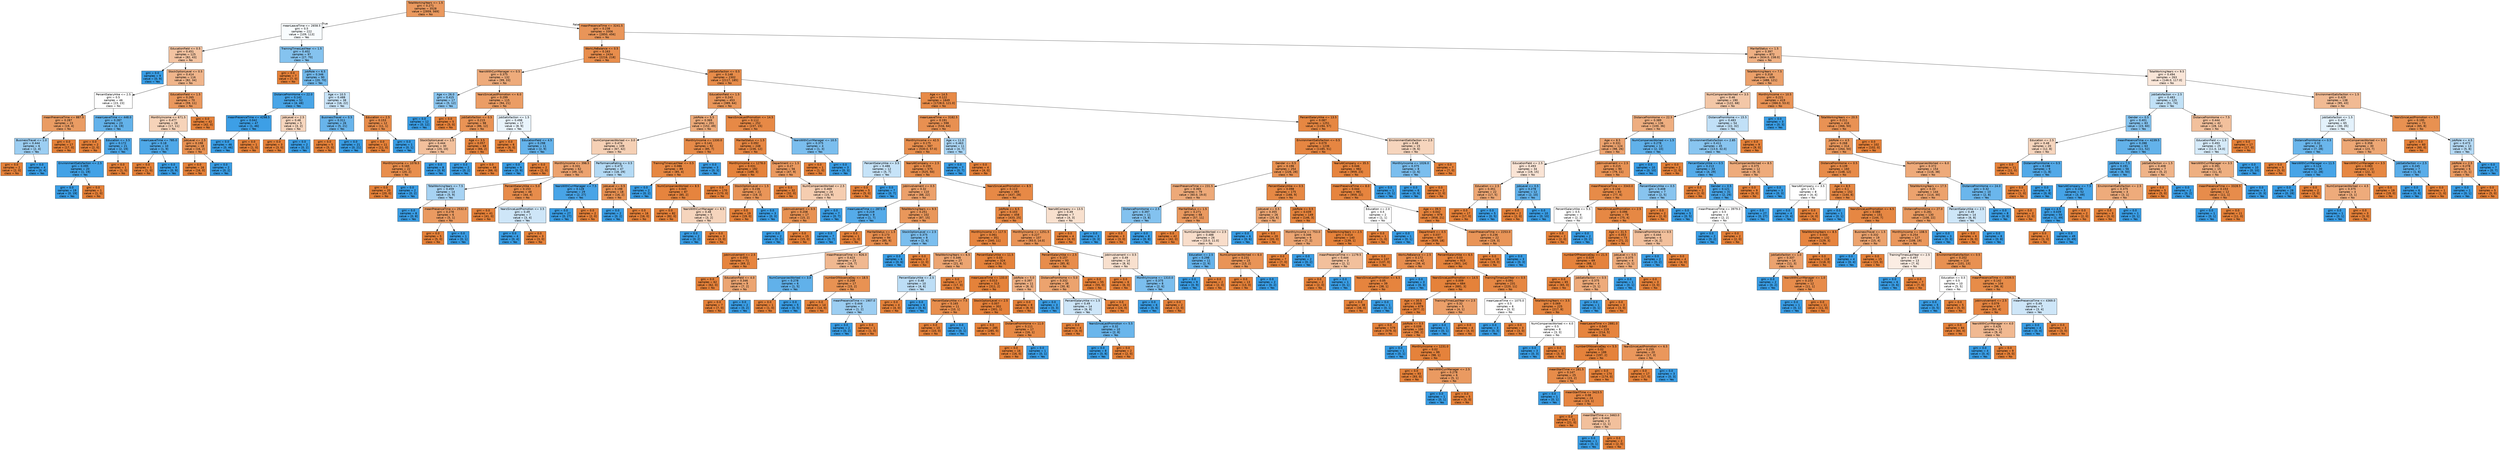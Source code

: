 digraph Tree {
node [shape=box, style="filled", color="black", fontname="helvetica"] ;
edge [fontname="helvetica"] ;
0 [label="TotalWorkingYears <= 1.5\ngini = 0.271\nsamples = 3528\nvalue = [2959, 569]\nclass = No", fillcolor="#ea995f"] ;
1 [label="meanLeaveTime <= 2658.5\ngini = 0.5\nsamples = 222\nvalue = [109, 113]\nclass = Yes", fillcolor="#f8fcfe"] ;
0 -> 1 [labeldistance=2.5, labelangle=45, headlabel="True"] ;
2 [label="EducationField <= 0.5\ngini = 0.451\nsamples = 125\nvalue = [82, 43]\nclass = No", fillcolor="#f3c3a1"] ;
1 -> 2 ;
3 [label="gini = 0.0\nsamples = 9\nvalue = [0, 9]\nclass = Yes", fillcolor="#399de5"] ;
2 -> 3 ;
4 [label="StockOptionLevel <= 0.5\ngini = 0.414\nsamples = 116\nvalue = [82, 34]\nclass = No", fillcolor="#f0b58b"] ;
2 -> 4 ;
5 [label="PercentSalaryHike <= 2.5\ngini = 0.5\nsamples = 46\nvalue = [23, 23]\nclass = No", fillcolor="#ffffff"] ;
4 -> 5 ;
6 [label="meanPresenceTime <= 887.5\ngini = 0.287\nsamples = 23\nvalue = [19, 4]\nclass = No", fillcolor="#ea9c63"] ;
5 -> 6 ;
7 [label="BusinessTravel <= 1.0\ngini = 0.444\nsamples = 6\nvalue = [2, 4]\nclass = Yes", fillcolor="#9ccef2"] ;
6 -> 7 ;
8 [label="gini = 0.0\nsamples = 2\nvalue = [2, 0]\nclass = No", fillcolor="#e58139"] ;
7 -> 8 ;
9 [label="gini = 0.0\nsamples = 4\nvalue = [0, 4]\nclass = Yes", fillcolor="#399de5"] ;
7 -> 9 ;
10 [label="gini = 0.0\nsamples = 17\nvalue = [17, 0]\nclass = No", fillcolor="#e58139"] ;
6 -> 10 ;
11 [label="meanLeaveTime <= 448.0\ngini = 0.287\nsamples = 23\nvalue = [4, 19]\nclass = Yes", fillcolor="#63b2ea"] ;
5 -> 11 ;
12 [label="gini = 0.0\nsamples = 2\nvalue = [2, 0]\nclass = No", fillcolor="#e58139"] ;
11 -> 12 ;
13 [label="Education <= 3.5\ngini = 0.172\nsamples = 21\nvalue = [2, 19]\nclass = Yes", fillcolor="#4ea7e8"] ;
11 -> 13 ;
14 [label="EnvironmentSatisfaction <= 2.5\ngini = 0.095\nsamples = 20\nvalue = [1, 19]\nclass = Yes", fillcolor="#43a2e6"] ;
13 -> 14 ;
15 [label="gini = 0.0\nsamples = 19\nvalue = [0, 19]\nclass = Yes", fillcolor="#399de5"] ;
14 -> 15 ;
16 [label="gini = 0.0\nsamples = 1\nvalue = [1, 0]\nclass = No", fillcolor="#e58139"] ;
14 -> 16 ;
17 [label="gini = 0.0\nsamples = 1\nvalue = [1, 0]\nclass = No", fillcolor="#e58139"] ;
13 -> 17 ;
18 [label="EducationField <= 1.5\ngini = 0.265\nsamples = 70\nvalue = [59, 11]\nclass = No", fillcolor="#ea985e"] ;
4 -> 18 ;
19 [label="MonthlyIncome <= 671.5\ngini = 0.477\nsamples = 28\nvalue = [17, 11]\nclass = No", fillcolor="#f6d3b9"] ;
18 -> 19 ;
20 [label="meanLeaveTime <= 785.0\ngini = 0.18\nsamples = 10\nvalue = [1, 9]\nclass = Yes", fillcolor="#4fa8e8"] ;
19 -> 20 ;
21 [label="gini = 0.0\nsamples = 1\nvalue = [1, 0]\nclass = No", fillcolor="#e58139"] ;
20 -> 21 ;
22 [label="gini = 0.0\nsamples = 9\nvalue = [0, 9]\nclass = Yes", fillcolor="#399de5"] ;
20 -> 22 ;
23 [label="JobLevel <= 2.5\ngini = 0.198\nsamples = 18\nvalue = [16, 2]\nclass = No", fillcolor="#e89152"] ;
19 -> 23 ;
24 [label="gini = 0.0\nsamples = 16\nvalue = [16, 0]\nclass = No", fillcolor="#e58139"] ;
23 -> 24 ;
25 [label="gini = 0.0\nsamples = 2\nvalue = [0, 2]\nclass = Yes", fillcolor="#399de5"] ;
23 -> 25 ;
26 [label="gini = 0.0\nsamples = 42\nvalue = [42, 0]\nclass = No", fillcolor="#e58139"] ;
18 -> 26 ;
27 [label="TrainingTimesLastYear <= 1.5\ngini = 0.402\nsamples = 97\nvalue = [27, 70]\nclass = Yes", fillcolor="#85c3ef"] ;
1 -> 27 ;
28 [label="gini = 0.0\nsamples = 7\nvalue = [7, 0]\nclass = No", fillcolor="#e58139"] ;
27 -> 28 ;
29 [label="JobRole <= 6.5\ngini = 0.346\nsamples = 90\nvalue = [20, 70]\nclass = Yes", fillcolor="#72b9ec"] ;
27 -> 29 ;
30 [label="DistanceFromHome <= 22.0\ngini = 0.142\nsamples = 52\nvalue = [4, 48]\nclass = Yes", fillcolor="#49a5e7"] ;
29 -> 30 ;
31 [label="meanPresenceTime <= 4298.5\ngini = 0.042\nsamples = 47\nvalue = [1, 46]\nclass = Yes", fillcolor="#3d9fe6"] ;
30 -> 31 ;
32 [label="gini = 0.0\nsamples = 46\nvalue = [0, 46]\nclass = Yes", fillcolor="#399de5"] ;
31 -> 32 ;
33 [label="gini = 0.0\nsamples = 1\nvalue = [1, 0]\nclass = No", fillcolor="#e58139"] ;
31 -> 33 ;
34 [label="JobLevel <= 2.5\ngini = 0.48\nsamples = 5\nvalue = [3, 2]\nclass = No", fillcolor="#f6d5bd"] ;
30 -> 34 ;
35 [label="gini = 0.0\nsamples = 3\nvalue = [3, 0]\nclass = No", fillcolor="#e58139"] ;
34 -> 35 ;
36 [label="gini = 0.0\nsamples = 2\nvalue = [0, 2]\nclass = Yes", fillcolor="#399de5"] ;
34 -> 36 ;
37 [label="Age <= 10.5\ngini = 0.488\nsamples = 38\nvalue = [16, 22]\nclass = Yes", fillcolor="#c9e4f8"] ;
29 -> 37 ;
38 [label="BusinessTravel <= 0.5\ngini = 0.311\nsamples = 26\nvalue = [5, 21]\nclass = Yes", fillcolor="#68b4eb"] ;
37 -> 38 ;
39 [label="gini = 0.0\nsamples = 5\nvalue = [5, 0]\nclass = No", fillcolor="#e58139"] ;
38 -> 39 ;
40 [label="gini = 0.0\nsamples = 21\nvalue = [0, 21]\nclass = Yes", fillcolor="#399de5"] ;
38 -> 40 ;
41 [label="Education <= 2.5\ngini = 0.153\nsamples = 12\nvalue = [11, 1]\nclass = No", fillcolor="#e78c4b"] ;
37 -> 41 ;
42 [label="gini = 0.0\nsamples = 11\nvalue = [11, 0]\nclass = No", fillcolor="#e58139"] ;
41 -> 42 ;
43 [label="gini = 0.0\nsamples = 1\nvalue = [0, 1]\nclass = Yes", fillcolor="#399de5"] ;
41 -> 43 ;
44 [label="meanPresenceTime <= 3241.5\ngini = 0.238\nsamples = 3306\nvalue = [2850, 456]\nclass = No", fillcolor="#e99559"] ;
0 -> 44 [labeldistance=2.5, labelangle=-45, headlabel="False"] ;
45 [label="WorkLifeBalance <= 0.5\ngini = 0.163\nsamples = 2434\nvalue = [2216, 218]\nclass = No", fillcolor="#e88d4c"] ;
44 -> 45 ;
46 [label="YearsWithCurrManager <= 0.5\ngini = 0.375\nsamples = 132\nvalue = [99, 33]\nclass = No", fillcolor="#eeab7b"] ;
45 -> 46 ;
47 [label="Age <= 26.0\ngini = 0.415\nsamples = 17\nvalue = [5, 12]\nclass = Yes", fillcolor="#8bc6f0"] ;
46 -> 47 ;
48 [label="gini = 0.0\nsamples = 12\nvalue = [0, 12]\nclass = Yes", fillcolor="#399de5"] ;
47 -> 48 ;
49 [label="gini = 0.0\nsamples = 5\nvalue = [5, 0]\nclass = No", fillcolor="#e58139"] ;
47 -> 49 ;
50 [label="YearsSinceLastPromotion <= 6.0\ngini = 0.299\nsamples = 115\nvalue = [94, 21]\nclass = No", fillcolor="#eb9d65"] ;
46 -> 50 ;
51 [label="JobSatisfaction <= 0.5\ngini = 0.215\nsamples = 98\nvalue = [86, 12]\nclass = No", fillcolor="#e99355"] ;
50 -> 51 ;
52 [label="StockOptionLevel <= 1.5\ngini = 0.444\nsamples = 30\nvalue = [20, 10]\nclass = No", fillcolor="#f2c09c"] ;
51 -> 52 ;
53 [label="MonthlyIncome <= 1078.5\ngini = 0.165\nsamples = 22\nvalue = [20, 2]\nclass = No", fillcolor="#e88e4d"] ;
52 -> 53 ;
54 [label="gini = 0.0\nsamples = 20\nvalue = [20, 0]\nclass = No", fillcolor="#e58139"] ;
53 -> 54 ;
55 [label="gini = 0.0\nsamples = 2\nvalue = [0, 2]\nclass = Yes", fillcolor="#399de5"] ;
53 -> 55 ;
56 [label="gini = 0.0\nsamples = 8\nvalue = [0, 8]\nclass = Yes", fillcolor="#399de5"] ;
52 -> 56 ;
57 [label="Age <= 3.5\ngini = 0.057\nsamples = 68\nvalue = [66, 2]\nclass = No", fillcolor="#e6853f"] ;
51 -> 57 ;
58 [label="gini = 0.0\nsamples = 2\nvalue = [0, 2]\nclass = Yes", fillcolor="#399de5"] ;
57 -> 58 ;
59 [label="gini = 0.0\nsamples = 66\nvalue = [66, 0]\nclass = No", fillcolor="#e58139"] ;
57 -> 59 ;
60 [label="JobSatisfaction <= 1.5\ngini = 0.498\nsamples = 17\nvalue = [8, 9]\nclass = Yes", fillcolor="#e9f4fc"] ;
50 -> 60 ;
61 [label="gini = 0.0\nsamples = 6\nvalue = [6, 0]\nclass = No", fillcolor="#e58139"] ;
60 -> 61 ;
62 [label="EducationField <= 4.5\ngini = 0.298\nsamples = 11\nvalue = [2, 9]\nclass = Yes", fillcolor="#65b3eb"] ;
60 -> 62 ;
63 [label="gini = 0.0\nsamples = 9\nvalue = [0, 9]\nclass = Yes", fillcolor="#399de5"] ;
62 -> 63 ;
64 [label="gini = 0.0\nsamples = 2\nvalue = [2, 0]\nclass = No", fillcolor="#e58139"] ;
62 -> 64 ;
65 [label="JobSatisfaction <= 0.5\ngini = 0.148\nsamples = 2302\nvalue = [2117, 185]\nclass = No", fillcolor="#e78c4a"] ;
45 -> 65 ;
66 [label="EducationField <= 1.5\ngini = 0.243\nsamples = 453\nvalue = [389, 64]\nclass = No", fillcolor="#e9965a"] ;
65 -> 66 ;
67 [label="JobRole <= 5.5\ngini = 0.369\nsamples = 201\nvalue = [152, 49]\nclass = No", fillcolor="#edaa79"] ;
66 -> 67 ;
68 [label="NumCompaniesWorked <= 3.0\ngini = 0.474\nsamples = 109\nvalue = [67, 42]\nclass = No", fillcolor="#f5d0b5"] ;
67 -> 68 ;
69 [label="MonthlyIncome <= 398.5\ngini = 0.331\nsamples = 62\nvalue = [49, 13]\nclass = No", fillcolor="#eca26e"] ;
68 -> 69 ;
70 [label="TotalWorkingYears <= 7.5\ngini = 0.459\nsamples = 14\nvalue = [5, 9]\nclass = Yes", fillcolor="#a7d3f3"] ;
69 -> 70 ;
71 [label="gini = 0.0\nsamples = 8\nvalue = [0, 8]\nclass = Yes", fillcolor="#399de5"] ;
70 -> 71 ;
72 [label="meanPresenceTime <= 2532.0\ngini = 0.278\nsamples = 6\nvalue = [5, 1]\nclass = No", fillcolor="#ea9a61"] ;
70 -> 72 ;
73 [label="gini = 0.0\nsamples = 5\nvalue = [5, 0]\nclass = No", fillcolor="#e58139"] ;
72 -> 73 ;
74 [label="gini = 0.0\nsamples = 1\nvalue = [0, 1]\nclass = Yes", fillcolor="#399de5"] ;
72 -> 74 ;
75 [label="PercentSalaryHike <= 5.0\ngini = 0.153\nsamples = 48\nvalue = [44, 4]\nclass = No", fillcolor="#e78c4b"] ;
69 -> 75 ;
76 [label="gini = 0.0\nsamples = 41\nvalue = [41, 0]\nclass = No", fillcolor="#e58139"] ;
75 -> 76 ;
77 [label="YearsSinceLastPromotion <= 3.5\ngini = 0.49\nsamples = 7\nvalue = [3, 4]\nclass = Yes", fillcolor="#cee6f8"] ;
75 -> 77 ;
78 [label="gini = 0.0\nsamples = 4\nvalue = [0, 4]\nclass = Yes", fillcolor="#399de5"] ;
77 -> 78 ;
79 [label="gini = 0.0\nsamples = 3\nvalue = [3, 0]\nclass = No", fillcolor="#e58139"] ;
77 -> 79 ;
80 [label="PerformanceRating <= 0.5\ngini = 0.473\nsamples = 47\nvalue = [18, 29]\nclass = Yes", fillcolor="#b4daf5"] ;
68 -> 80 ;
81 [label="YearsWithCurrManager <= 7.5\ngini = 0.128\nsamples = 29\nvalue = [2, 27]\nclass = Yes", fillcolor="#48a4e7"] ;
80 -> 81 ;
82 [label="gini = 0.0\nsamples = 27\nvalue = [0, 27]\nclass = Yes", fillcolor="#399de5"] ;
81 -> 82 ;
83 [label="gini = 0.0\nsamples = 2\nvalue = [2, 0]\nclass = No", fillcolor="#e58139"] ;
81 -> 83 ;
84 [label="JobLevel <= 0.5\ngini = 0.198\nsamples = 18\nvalue = [16, 2]\nclass = No", fillcolor="#e89152"] ;
80 -> 84 ;
85 [label="gini = 0.0\nsamples = 2\nvalue = [0, 2]\nclass = Yes", fillcolor="#399de5"] ;
84 -> 85 ;
86 [label="gini = 0.0\nsamples = 16\nvalue = [16, 0]\nclass = No", fillcolor="#e58139"] ;
84 -> 86 ;
87 [label="MonthlyIncome <= 1330.0\ngini = 0.141\nsamples = 92\nvalue = [85, 7]\nclass = No", fillcolor="#e78b49"] ;
67 -> 87 ;
88 [label="TrainingTimesLastYear <= 0.5\ngini = 0.086\nsamples = 89\nvalue = [85, 4]\nclass = No", fillcolor="#e68742"] ;
87 -> 88 ;
89 [label="gini = 0.0\nsamples = 2\nvalue = [0, 2]\nclass = Yes", fillcolor="#399de5"] ;
88 -> 89 ;
90 [label="NumCompaniesWorked <= 8.5\ngini = 0.045\nsamples = 87\nvalue = [85, 2]\nclass = No", fillcolor="#e6843e"] ;
88 -> 90 ;
91 [label="gini = 0.0\nsamples = 82\nvalue = [82, 0]\nclass = No", fillcolor="#e58139"] ;
90 -> 91 ;
92 [label="YearsWithCurrManager <= 6.5\ngini = 0.48\nsamples = 5\nvalue = [3, 2]\nclass = No", fillcolor="#f6d5bd"] ;
90 -> 92 ;
93 [label="gini = 0.0\nsamples = 2\nvalue = [0, 2]\nclass = Yes", fillcolor="#399de5"] ;
92 -> 93 ;
94 [label="gini = 0.0\nsamples = 3\nvalue = [3, 0]\nclass = No", fillcolor="#e58139"] ;
92 -> 94 ;
95 [label="gini = 0.0\nsamples = 3\nvalue = [0, 3]\nclass = Yes", fillcolor="#399de5"] ;
87 -> 95 ;
96 [label="YearsSinceLastPromotion <= 14.5\ngini = 0.112\nsamples = 252\nvalue = [237, 15]\nclass = No", fillcolor="#e78946"] ;
66 -> 96 ;
97 [label="MaritalStatus <= 1.5\ngini = 0.092\nsamples = 248\nvalue = [236, 12]\nclass = No", fillcolor="#e68743"] ;
96 -> 97 ;
98 [label="MonthlyIncome <= 1278.0\ngini = 0.031\nsamples = 192\nvalue = [189, 3]\nclass = No", fillcolor="#e5833c"] ;
97 -> 98 ;
99 [label="gini = 0.0\nsamples = 170\nvalue = [170, 0]\nclass = No", fillcolor="#e58139"] ;
98 -> 99 ;
100 [label="StockOptionLevel <= 1.5\ngini = 0.236\nsamples = 22\nvalue = [19, 3]\nclass = No", fillcolor="#e99558"] ;
98 -> 100 ;
101 [label="gini = 0.0\nsamples = 19\nvalue = [19, 0]\nclass = No", fillcolor="#e58139"] ;
100 -> 101 ;
102 [label="gini = 0.0\nsamples = 3\nvalue = [0, 3]\nclass = Yes", fillcolor="#399de5"] ;
100 -> 102 ;
103 [label="Department <= 1.5\ngini = 0.27\nsamples = 56\nvalue = [47, 9]\nclass = No", fillcolor="#ea995f"] ;
97 -> 103 ;
104 [label="gini = 0.0\nsamples = 32\nvalue = [32, 0]\nclass = No", fillcolor="#e58139"] ;
103 -> 104 ;
105 [label="NumCompaniesWorked <= 2.5\ngini = 0.469\nsamples = 24\nvalue = [15, 9]\nclass = No", fillcolor="#f5cdb0"] ;
103 -> 105 ;
106 [label="JobInvolvement <= 0.5\ngini = 0.208\nsamples = 17\nvalue = [15, 2]\nclass = No", fillcolor="#e89253"] ;
105 -> 106 ;
107 [label="gini = 0.0\nsamples = 2\nvalue = [0, 2]\nclass = Yes", fillcolor="#399de5"] ;
106 -> 107 ;
108 [label="gini = 0.0\nsamples = 15\nvalue = [15, 0]\nclass = No", fillcolor="#e58139"] ;
106 -> 108 ;
109 [label="gini = 0.0\nsamples = 7\nvalue = [0, 7]\nclass = Yes", fillcolor="#399de5"] ;
105 -> 109 ;
110 [label="YearsWithCurrManager <= 10.5\ngini = 0.375\nsamples = 4\nvalue = [1, 3]\nclass = Yes", fillcolor="#7bbeee"] ;
96 -> 110 ;
111 [label="gini = 0.0\nsamples = 1\nvalue = [1, 0]\nclass = No", fillcolor="#e58139"] ;
110 -> 111 ;
112 [label="gini = 0.0\nsamples = 3\nvalue = [0, 3]\nclass = Yes", fillcolor="#399de5"] ;
110 -> 112 ;
113 [label="Age <= 14.5\ngini = 0.122\nsamples = 1849\nvalue = [1728.0, 121.0]\nclass = No", fillcolor="#e78a47"] ;
65 -> 113 ;
114 [label="meanLeaveTime <= 3182.5\ngini = 0.191\nsamples = 598\nvalue = [534, 64]\nclass = No", fillcolor="#e89051"] ;
113 -> 114 ;
115 [label="MonthlyIncome <= 42.5\ngini = 0.175\nsamples = 587\nvalue = [530.0, 57.0]\nclass = No", fillcolor="#e88f4e"] ;
114 -> 115 ;
116 [label="PercentSalaryHike <= 3.5\ngini = 0.486\nsamples = 12\nvalue = [5, 7]\nclass = Yes", fillcolor="#c6e3f8"] ;
115 -> 116 ;
117 [label="gini = 0.0\nsamples = 5\nvalue = [5, 0]\nclass = No", fillcolor="#e58139"] ;
116 -> 117 ;
118 [label="gini = 0.0\nsamples = 7\nvalue = [0, 7]\nclass = Yes", fillcolor="#399de5"] ;
116 -> 118 ;
119 [label="YearsAtCompany <= 2.5\ngini = 0.159\nsamples = 575\nvalue = [525, 50]\nclass = No", fillcolor="#e78d4c"] ;
115 -> 119 ;
120 [label="JobInvolvement <= 0.5\ngini = 0.32\nsamples = 110\nvalue = [88, 22]\nclass = No", fillcolor="#eca06a"] ;
119 -> 120 ;
121 [label="meanLeaveTime <= 2872.0\ngini = 0.219\nsamples = 8\nvalue = [1, 7]\nclass = Yes", fillcolor="#55abe9"] ;
120 -> 121 ;
122 [label="gini = 0.0\nsamples = 7\nvalue = [0, 7]\nclass = Yes", fillcolor="#399de5"] ;
121 -> 122 ;
123 [label="gini = 0.0\nsamples = 1\nvalue = [1, 0]\nclass = No", fillcolor="#e58139"] ;
121 -> 123 ;
124 [label="TotalWorkingYears <= 9.5\ngini = 0.251\nsamples = 102\nvalue = [87, 15]\nclass = No", fillcolor="#e9975b"] ;
120 -> 124 ;
125 [label="MaritalStatus <= 1.5\ngini = 0.173\nsamples = 94\nvalue = [85, 9]\nclass = No", fillcolor="#e88e4e"] ;
124 -> 125 ;
126 [label="JobInvolvement <= 2.5\ngini = 0.055\nsamples = 71\nvalue = [69, 2]\nclass = No", fillcolor="#e6853f"] ;
125 -> 126 ;
127 [label="gini = 0.0\nsamples = 62\nvalue = [62, 0]\nclass = No", fillcolor="#e58139"] ;
126 -> 127 ;
128 [label="EducationField <= 4.0\ngini = 0.346\nsamples = 9\nvalue = [7, 2]\nclass = No", fillcolor="#eca572"] ;
126 -> 128 ;
129 [label="gini = 0.0\nsamples = 7\nvalue = [7, 0]\nclass = No", fillcolor="#e58139"] ;
128 -> 129 ;
130 [label="gini = 0.0\nsamples = 2\nvalue = [0, 2]\nclass = Yes", fillcolor="#399de5"] ;
128 -> 130 ;
131 [label="meanPresenceTime <= 926.0\ngini = 0.423\nsamples = 23\nvalue = [16, 7]\nclass = No", fillcolor="#f0b890"] ;
125 -> 131 ;
132 [label="NumCompaniesWorked <= 3.0\ngini = 0.278\nsamples = 6\nvalue = [1, 5]\nclass = Yes", fillcolor="#61b1ea"] ;
131 -> 132 ;
133 [label="gini = 0.0\nsamples = 1\nvalue = [1, 0]\nclass = No", fillcolor="#e58139"] ;
132 -> 133 ;
134 [label="gini = 0.0\nsamples = 5\nvalue = [0, 5]\nclass = Yes", fillcolor="#399de5"] ;
132 -> 134 ;
135 [label="numberOfAbsenceDay <= 18.5\ngini = 0.208\nsamples = 17\nvalue = [15, 2]\nclass = No", fillcolor="#e89253"] ;
131 -> 135 ;
136 [label="gini = 0.0\nsamples = 14\nvalue = [14, 0]\nclass = No", fillcolor="#e58139"] ;
135 -> 136 ;
137 [label="meanPresenceTime <= 1907.0\ngini = 0.444\nsamples = 3\nvalue = [1, 2]\nclass = Yes", fillcolor="#9ccef2"] ;
135 -> 137 ;
138 [label="gini = 0.0\nsamples = 2\nvalue = [0, 2]\nclass = Yes", fillcolor="#399de5"] ;
137 -> 138 ;
139 [label="gini = 0.0\nsamples = 1\nvalue = [1, 0]\nclass = No", fillcolor="#e58139"] ;
137 -> 139 ;
140 [label="StockOptionLevel <= 2.5\ngini = 0.375\nsamples = 8\nvalue = [2, 6]\nclass = Yes", fillcolor="#7bbeee"] ;
124 -> 140 ;
141 [label="gini = 0.0\nsamples = 6\nvalue = [0, 6]\nclass = Yes", fillcolor="#399de5"] ;
140 -> 141 ;
142 [label="gini = 0.0\nsamples = 2\nvalue = [2, 0]\nclass = No", fillcolor="#e58139"] ;
140 -> 142 ;
143 [label="YearsSinceLastPromotion <= 8.5\ngini = 0.113\nsamples = 465\nvalue = [437, 28]\nclass = No", fillcolor="#e78946"] ;
119 -> 143 ;
144 [label="JobRole <= 6.5\ngini = 0.103\nsamples = 458\nvalue = [433, 25]\nclass = No", fillcolor="#e78844"] ;
143 -> 144 ;
145 [label="MonthlyIncome <= 117.5\ngini = 0.061\nsamples = 351\nvalue = [340, 11]\nclass = No", fillcolor="#e6853f"] ;
144 -> 145 ;
146 [label="TotalWorkingYears <= 6.5\ngini = 0.346\nsamples = 27\nvalue = [21, 6]\nclass = No", fillcolor="#eca572"] ;
145 -> 146 ;
147 [label="PercentSalaryHike <= 2.5\ngini = 0.48\nsamples = 10\nvalue = [4, 6]\nclass = Yes", fillcolor="#bddef6"] ;
146 -> 147 ;
148 [label="gini = 0.0\nsamples = 4\nvalue = [4, 0]\nclass = No", fillcolor="#e58139"] ;
147 -> 148 ;
149 [label="gini = 0.0\nsamples = 6\nvalue = [0, 6]\nclass = Yes", fillcolor="#399de5"] ;
147 -> 149 ;
150 [label="gini = 0.0\nsamples = 17\nvalue = [17, 0]\nclass = No", fillcolor="#e58139"] ;
146 -> 150 ;
151 [label="PercentSalaryHike <= 11.5\ngini = 0.03\nsamples = 324\nvalue = [319, 5]\nclass = No", fillcolor="#e5833c"] ;
145 -> 151 ;
152 [label="meanLeaveTime <= 133.0\ngini = 0.013\nsamples = 313\nvalue = [311, 2]\nclass = No", fillcolor="#e5823a"] ;
151 -> 152 ;
153 [label="PercentSalaryHike <= 7.5\ngini = 0.165\nsamples = 11\nvalue = [10, 1]\nclass = No", fillcolor="#e88e4d"] ;
152 -> 153 ;
154 [label="gini = 0.0\nsamples = 10\nvalue = [10, 0]\nclass = No", fillcolor="#e58139"] ;
153 -> 154 ;
155 [label="gini = 0.0\nsamples = 1\nvalue = [0, 1]\nclass = Yes", fillcolor="#399de5"] ;
153 -> 155 ;
156 [label="StockOptionLevel <= 2.5\ngini = 0.007\nsamples = 302\nvalue = [301, 1]\nclass = No", fillcolor="#e5813a"] ;
152 -> 156 ;
157 [label="gini = 0.0\nsamples = 285\nvalue = [285, 0]\nclass = No", fillcolor="#e58139"] ;
156 -> 157 ;
158 [label="DistanceFromHome <= 11.0\ngini = 0.111\nsamples = 17\nvalue = [16, 1]\nclass = No", fillcolor="#e78945"] ;
156 -> 158 ;
159 [label="gini = 0.0\nsamples = 16\nvalue = [16, 0]\nclass = No", fillcolor="#e58139"] ;
158 -> 159 ;
160 [label="gini = 0.0\nsamples = 1\nvalue = [0, 1]\nclass = Yes", fillcolor="#399de5"] ;
158 -> 160 ;
161 [label="JobRole <= 5.0\ngini = 0.397\nsamples = 11\nvalue = [8, 3]\nclass = No", fillcolor="#efb083"] ;
151 -> 161 ;
162 [label="gini = 0.0\nsamples = 8\nvalue = [8, 0]\nclass = No", fillcolor="#e58139"] ;
161 -> 162 ;
163 [label="gini = 0.0\nsamples = 3\nvalue = [0, 3]\nclass = Yes", fillcolor="#399de5"] ;
161 -> 163 ;
164 [label="MonthlyIncome <= 1251.5\ngini = 0.227\nsamples = 107\nvalue = [93.0, 14.0]\nclass = No", fillcolor="#e99457"] ;
144 -> 164 ;
165 [label="PercentSalaryHike <= 2.5\ngini = 0.157\nsamples = 93\nvalue = [85, 8]\nclass = No", fillcolor="#e78d4c"] ;
164 -> 165 ;
166 [label="DistanceFromHome <= 5.0\ngini = 0.332\nsamples = 38\nvalue = [30, 8]\nclass = No", fillcolor="#eca36e"] ;
165 -> 166 ;
167 [label="PercentSalaryHike <= 1.5\ngini = 0.49\nsamples = 14\nvalue = [6, 8]\nclass = Yes", fillcolor="#cee6f8"] ;
166 -> 167 ;
168 [label="gini = 0.0\nsamples = 4\nvalue = [4, 0]\nclass = No", fillcolor="#e58139"] ;
167 -> 168 ;
169 [label="YearsSinceLastPromotion <= 5.5\ngini = 0.32\nsamples = 10\nvalue = [2, 8]\nclass = Yes", fillcolor="#6ab6ec"] ;
167 -> 169 ;
170 [label="gini = 0.0\nsamples = 8\nvalue = [0, 8]\nclass = Yes", fillcolor="#399de5"] ;
169 -> 170 ;
171 [label="gini = 0.0\nsamples = 2\nvalue = [2, 0]\nclass = No", fillcolor="#e58139"] ;
169 -> 171 ;
172 [label="gini = 0.0\nsamples = 24\nvalue = [24, 0]\nclass = No", fillcolor="#e58139"] ;
166 -> 172 ;
173 [label="gini = 0.0\nsamples = 55\nvalue = [55, 0]\nclass = No", fillcolor="#e58139"] ;
165 -> 173 ;
174 [label="JobInvolvement <= 0.5\ngini = 0.49\nsamples = 14\nvalue = [8, 6]\nclass = No", fillcolor="#f8e0ce"] ;
164 -> 174 ;
175 [label="gini = 0.0\nsamples = 6\nvalue = [6, 0]\nclass = No", fillcolor="#e58139"] ;
174 -> 175 ;
176 [label="MonthlyIncome <= 1310.0\ngini = 0.375\nsamples = 8\nvalue = [2, 6]\nclass = Yes", fillcolor="#7bbeee"] ;
174 -> 176 ;
177 [label="gini = 0.0\nsamples = 6\nvalue = [0, 6]\nclass = Yes", fillcolor="#399de5"] ;
176 -> 177 ;
178 [label="gini = 0.0\nsamples = 2\nvalue = [2, 0]\nclass = No", fillcolor="#e58139"] ;
176 -> 178 ;
179 [label="YearsAtCompany <= 13.5\ngini = 0.49\nsamples = 7\nvalue = [4, 3]\nclass = No", fillcolor="#f8e0ce"] ;
143 -> 179 ;
180 [label="gini = 0.0\nsamples = 4\nvalue = [4, 0]\nclass = No", fillcolor="#e58139"] ;
179 -> 180 ;
181 [label="gini = 0.0\nsamples = 3\nvalue = [0, 3]\nclass = Yes", fillcolor="#399de5"] ;
179 -> 181 ;
182 [label="Age <= 11.0\ngini = 0.463\nsamples = 11\nvalue = [4, 7]\nclass = Yes", fillcolor="#aad5f4"] ;
114 -> 182 ;
183 [label="gini = 0.0\nsamples = 7\nvalue = [0, 7]\nclass = Yes", fillcolor="#399de5"] ;
182 -> 183 ;
184 [label="gini = 0.0\nsamples = 4\nvalue = [4, 0]\nclass = No", fillcolor="#e58139"] ;
182 -> 184 ;
185 [label="PercentSalaryHike <= 13.5\ngini = 0.087\nsamples = 1251\nvalue = [1194, 57]\nclass = No", fillcolor="#e68742"] ;
113 -> 185 ;
186 [label="EnvironmentSatisfaction <= 0.5\ngini = 0.079\nsamples = 1236\nvalue = [1185, 51]\nclass = No", fillcolor="#e68642"] ;
185 -> 186 ;
187 [label="Gender <= 0.5\ngini = 0.196\nsamples = 254\nvalue = [226, 28]\nclass = No", fillcolor="#e89152"] ;
186 -> 187 ;
188 [label="meanPresenceTime <= 231.5\ngini = 0.365\nsamples = 79\nvalue = [60.0, 19.0]\nclass = No", fillcolor="#eda978"] ;
187 -> 188 ;
189 [label="DistanceFromHome <= 2.5\ngini = 0.397\nsamples = 11\nvalue = [3, 8]\nclass = Yes", fillcolor="#83c2ef"] ;
188 -> 189 ;
190 [label="gini = 0.0\nsamples = 3\nvalue = [3, 0]\nclass = No", fillcolor="#e58139"] ;
189 -> 190 ;
191 [label="gini = 0.0\nsamples = 8\nvalue = [0, 8]\nclass = Yes", fillcolor="#399de5"] ;
189 -> 191 ;
192 [label="MaritalStatus <= 1.5\ngini = 0.271\nsamples = 68\nvalue = [57, 11]\nclass = No", fillcolor="#ea995f"] ;
188 -> 192 ;
193 [label="gini = 0.0\nsamples = 42\nvalue = [42, 0]\nclass = No", fillcolor="#e58139"] ;
192 -> 193 ;
194 [label="NumCompaniesWorked <= 2.5\ngini = 0.488\nsamples = 26\nvalue = [15.0, 11.0]\nclass = No", fillcolor="#f8ddca"] ;
192 -> 194 ;
195 [label="Education <= 2.5\ngini = 0.298\nsamples = 11\nvalue = [2, 9]\nclass = Yes", fillcolor="#65b3eb"] ;
194 -> 195 ;
196 [label="gini = 0.0\nsamples = 9\nvalue = [0, 9]\nclass = Yes", fillcolor="#399de5"] ;
195 -> 196 ;
197 [label="gini = 0.0\nsamples = 2\nvalue = [2, 0]\nclass = No", fillcolor="#e58139"] ;
195 -> 197 ;
198 [label="NumCompaniesWorked <= 6.0\ngini = 0.231\nsamples = 15\nvalue = [13, 2]\nclass = No", fillcolor="#e99457"] ;
194 -> 198 ;
199 [label="gini = 0.0\nsamples = 13\nvalue = [13, 0]\nclass = No", fillcolor="#e58139"] ;
198 -> 199 ;
200 [label="gini = 0.0\nsamples = 2\nvalue = [0, 2]\nclass = Yes", fillcolor="#399de5"] ;
198 -> 200 ;
201 [label="PercentSalaryHike <= 0.5\ngini = 0.098\nsamples = 175\nvalue = [166, 9]\nclass = No", fillcolor="#e68844"] ;
187 -> 201 ;
202 [label="JobLevel <= 0.5\ngini = 0.355\nsamples = 26\nvalue = [20, 6]\nclass = No", fillcolor="#eda774"] ;
201 -> 202 ;
203 [label="gini = 0.0\nsamples = 6\nvalue = [0, 6]\nclass = Yes", fillcolor="#399de5"] ;
202 -> 203 ;
204 [label="gini = 0.0\nsamples = 20\nvalue = [20, 0]\nclass = No", fillcolor="#e58139"] ;
202 -> 204 ;
205 [label="JobRole <= 0.5\ngini = 0.039\nsamples = 149\nvalue = [146, 3]\nclass = No", fillcolor="#e6843d"] ;
201 -> 205 ;
206 [label="MonthlyIncome <= 753.0\ngini = 0.346\nsamples = 9\nvalue = [7, 2]\nclass = No", fillcolor="#eca572"] ;
205 -> 206 ;
207 [label="gini = 0.0\nsamples = 7\nvalue = [7, 0]\nclass = No", fillcolor="#e58139"] ;
206 -> 207 ;
208 [label="gini = 0.0\nsamples = 2\nvalue = [0, 2]\nclass = Yes", fillcolor="#399de5"] ;
206 -> 208 ;
209 [label="TotalWorkingYears <= 2.5\ngini = 0.014\nsamples = 140\nvalue = [139, 1]\nclass = No", fillcolor="#e5823a"] ;
205 -> 209 ;
210 [label="meanPresenceTime <= 1179.5\ngini = 0.444\nsamples = 3\nvalue = [2, 1]\nclass = No", fillcolor="#f2c09c"] ;
209 -> 210 ;
211 [label="gini = 0.0\nsamples = 2\nvalue = [2, 0]\nclass = No", fillcolor="#e58139"] ;
210 -> 211 ;
212 [label="gini = 0.0\nsamples = 1\nvalue = [0, 1]\nclass = Yes", fillcolor="#399de5"] ;
210 -> 212 ;
213 [label="gini = 0.0\nsamples = 137\nvalue = [137, 0]\nclass = No", fillcolor="#e58139"] ;
209 -> 213 ;
214 [label="YearsAtCompany <= 35.5\ngini = 0.046\nsamples = 982\nvalue = [959, 23]\nclass = No", fillcolor="#e6843e"] ;
186 -> 214 ;
215 [label="meanPresenceTime <= 8.0\ngini = 0.044\nsamples = 981\nvalue = [959, 22]\nclass = No", fillcolor="#e6843e"] ;
214 -> 215 ;
216 [label="Education <= 2.0\ngini = 0.5\nsamples = 2\nvalue = [1, 1]\nclass = No", fillcolor="#ffffff"] ;
215 -> 216 ;
217 [label="gini = 0.0\nsamples = 1\nvalue = [1, 0]\nclass = No", fillcolor="#e58139"] ;
216 -> 217 ;
218 [label="gini = 0.0\nsamples = 1\nvalue = [0, 1]\nclass = Yes", fillcolor="#399de5"] ;
216 -> 218 ;
219 [label="Age <= 39.5\ngini = 0.042\nsamples = 979\nvalue = [958, 21]\nclass = No", fillcolor="#e6843d"] ;
215 -> 219 ;
220 [label="Department <= 0.5\ngini = 0.037\nsamples = 957\nvalue = [939, 18]\nclass = No", fillcolor="#e5833d"] ;
219 -> 220 ;
221 [label="WorkLifeBalance <= 2.5\ngini = 0.172\nsamples = 42\nvalue = [38, 4]\nclass = No", fillcolor="#e88e4e"] ;
220 -> 221 ;
222 [label="YearsSinceLastPromotion <= 6.5\ngini = 0.05\nsamples = 39\nvalue = [38, 1]\nclass = No", fillcolor="#e6843e"] ;
221 -> 222 ;
223 [label="gini = 0.0\nsamples = 38\nvalue = [38, 0]\nclass = No", fillcolor="#e58139"] ;
222 -> 223 ;
224 [label="gini = 0.0\nsamples = 1\nvalue = [0, 1]\nclass = Yes", fillcolor="#399de5"] ;
222 -> 224 ;
225 [label="gini = 0.0\nsamples = 3\nvalue = [0, 3]\nclass = Yes", fillcolor="#399de5"] ;
221 -> 225 ;
226 [label="PercentSalaryHike <= 6.5\ngini = 0.03\nsamples = 915\nvalue = [901, 14]\nclass = No", fillcolor="#e5833c"] ;
220 -> 226 ;
227 [label="YearsSinceLastPromotion <= 14.5\ngini = 0.009\nsamples = 684\nvalue = [681, 3]\nclass = No", fillcolor="#e5823a"] ;
226 -> 227 ;
228 [label="Age <= 30.5\ngini = 0.006\nsamples = 679\nvalue = [677, 2]\nclass = No", fillcolor="#e5813a"] ;
227 -> 228 ;
229 [label="gini = 0.0\nsamples = 579\nvalue = [579, 0]\nclass = No", fillcolor="#e58139"] ;
228 -> 229 ;
230 [label="JobRole <= 0.5\ngini = 0.039\nsamples = 100\nvalue = [98, 2]\nclass = No", fillcolor="#e6843d"] ;
228 -> 230 ;
231 [label="gini = 0.0\nsamples = 1\nvalue = [0, 1]\nclass = Yes", fillcolor="#399de5"] ;
230 -> 231 ;
232 [label="MonthlyIncome <= 1231.0\ngini = 0.02\nsamples = 99\nvalue = [98, 1]\nclass = No", fillcolor="#e5823b"] ;
230 -> 232 ;
233 [label="gini = 0.0\nsamples = 93\nvalue = [93, 0]\nclass = No", fillcolor="#e58139"] ;
232 -> 233 ;
234 [label="YearsWithCurrManager <= 2.5\ngini = 0.278\nsamples = 6\nvalue = [5, 1]\nclass = No", fillcolor="#ea9a61"] ;
232 -> 234 ;
235 [label="gini = 0.0\nsamples = 1\nvalue = [0, 1]\nclass = Yes", fillcolor="#399de5"] ;
234 -> 235 ;
236 [label="gini = 0.0\nsamples = 5\nvalue = [5, 0]\nclass = No", fillcolor="#e58139"] ;
234 -> 236 ;
237 [label="TrainingTimesLastYear <= 2.5\ngini = 0.32\nsamples = 5\nvalue = [4, 1]\nclass = No", fillcolor="#eca06a"] ;
227 -> 237 ;
238 [label="gini = 0.0\nsamples = 1\nvalue = [0, 1]\nclass = Yes", fillcolor="#399de5"] ;
237 -> 238 ;
239 [label="gini = 0.0\nsamples = 4\nvalue = [4, 0]\nclass = No", fillcolor="#e58139"] ;
237 -> 239 ;
240 [label="TrainingTimesLastYear <= 0.5\ngini = 0.091\nsamples = 231\nvalue = [220, 11]\nclass = No", fillcolor="#e68743"] ;
226 -> 240 ;
241 [label="meanLeaveTime <= 1075.0\ngini = 0.5\nsamples = 6\nvalue = [3, 3]\nclass = No", fillcolor="#ffffff"] ;
240 -> 241 ;
242 [label="gini = 0.0\nsamples = 3\nvalue = [0, 3]\nclass = Yes", fillcolor="#399de5"] ;
241 -> 242 ;
243 [label="gini = 0.0\nsamples = 3\nvalue = [3, 0]\nclass = No", fillcolor="#e58139"] ;
241 -> 243 ;
244 [label="TotalWorkingYears <= 3.5\ngini = 0.069\nsamples = 225\nvalue = [217, 8]\nclass = No", fillcolor="#e68640"] ;
240 -> 244 ;
245 [label="NumCompaniesWorked <= 4.0\ngini = 0.5\nsamples = 6\nvalue = [3, 3]\nclass = No", fillcolor="#ffffff"] ;
244 -> 245 ;
246 [label="gini = 0.0\nsamples = 3\nvalue = [0, 3]\nclass = Yes", fillcolor="#399de5"] ;
245 -> 246 ;
247 [label="gini = 0.0\nsamples = 3\nvalue = [3, 0]\nclass = No", fillcolor="#e58139"] ;
245 -> 247 ;
248 [label="meanLeaveTime <= 2881.0\ngini = 0.045\nsamples = 219\nvalue = [214, 5]\nclass = No", fillcolor="#e6843e"] ;
244 -> 248 ;
249 [label="numberOfAbsenceDay <= 5.5\ngini = 0.02\nsamples = 199\nvalue = [197, 2]\nclass = No", fillcolor="#e5823b"] ;
248 -> 249 ;
250 [label="meanStartTime <= 281.5\ngini = 0.147\nsamples = 25\nvalue = [23, 2]\nclass = No", fillcolor="#e78c4a"] ;
249 -> 250 ;
251 [label="gini = 0.0\nsamples = 1\nvalue = [0, 1]\nclass = Yes", fillcolor="#399de5"] ;
250 -> 251 ;
252 [label="meanStartTime <= 3423.5\ngini = 0.08\nsamples = 24\nvalue = [23, 1]\nclass = No", fillcolor="#e68642"] ;
250 -> 252 ;
253 [label="gini = 0.0\nsamples = 21\nvalue = [21, 0]\nclass = No", fillcolor="#e58139"] ;
252 -> 253 ;
254 [label="meanStartTime <= 3463.0\ngini = 0.444\nsamples = 3\nvalue = [2, 1]\nclass = No", fillcolor="#f2c09c"] ;
252 -> 254 ;
255 [label="gini = 0.0\nsamples = 1\nvalue = [0, 1]\nclass = Yes", fillcolor="#399de5"] ;
254 -> 255 ;
256 [label="gini = 0.0\nsamples = 2\nvalue = [2, 0]\nclass = No", fillcolor="#e58139"] ;
254 -> 256 ;
257 [label="gini = 0.0\nsamples = 174\nvalue = [174, 0]\nclass = No", fillcolor="#e58139"] ;
249 -> 257 ;
258 [label="YearsSinceLastPromotion <= 6.5\ngini = 0.255\nsamples = 20\nvalue = [17, 3]\nclass = No", fillcolor="#ea975c"] ;
248 -> 258 ;
259 [label="gini = 0.0\nsamples = 17\nvalue = [17, 0]\nclass = No", fillcolor="#e58139"] ;
258 -> 259 ;
260 [label="gini = 0.0\nsamples = 3\nvalue = [0, 3]\nclass = Yes", fillcolor="#399de5"] ;
258 -> 260 ;
261 [label="meanPresenceTime <= 2253.0\ngini = 0.236\nsamples = 22\nvalue = [19, 3]\nclass = No", fillcolor="#e99558"] ;
219 -> 261 ;
262 [label="gini = 0.0\nsamples = 19\nvalue = [19, 0]\nclass = No", fillcolor="#e58139"] ;
261 -> 262 ;
263 [label="gini = 0.0\nsamples = 3\nvalue = [0, 3]\nclass = Yes", fillcolor="#399de5"] ;
261 -> 263 ;
264 [label="gini = 0.0\nsamples = 1\nvalue = [0, 1]\nclass = Yes", fillcolor="#399de5"] ;
214 -> 264 ;
265 [label="EnvironmentSatisfaction <= 2.5\ngini = 0.48\nsamples = 15\nvalue = [9, 6]\nclass = No", fillcolor="#f6d5bd"] ;
185 -> 265 ;
266 [label="MonthlyIncome <= 1026.0\ngini = 0.375\nsamples = 8\nvalue = [2, 6]\nclass = Yes", fillcolor="#7bbeee"] ;
265 -> 266 ;
267 [label="gini = 0.0\nsamples = 6\nvalue = [0, 6]\nclass = Yes", fillcolor="#399de5"] ;
266 -> 267 ;
268 [label="gini = 0.0\nsamples = 2\nvalue = [2, 0]\nclass = No", fillcolor="#e58139"] ;
266 -> 268 ;
269 [label="gini = 0.0\nsamples = 7\nvalue = [7, 0]\nclass = No", fillcolor="#e58139"] ;
265 -> 269 ;
270 [label="MaritalStatus <= 1.5\ngini = 0.397\nsamples = 872\nvalue = [634.0, 238.0]\nclass = No", fillcolor="#efb083"] ;
44 -> 270 ;
271 [label="TotalWorkingYears <= 7.5\ngini = 0.318\nsamples = 609\nvalue = [488, 121]\nclass = No", fillcolor="#eba06a"] ;
270 -> 271 ;
272 [label="NumCompaniesWorked <= 3.5\ngini = 0.46\nsamples = 190\nvalue = [122, 68]\nclass = No", fillcolor="#f3c7a7"] ;
271 -> 272 ;
273 [label="DistanceFromHome <= 22.5\ngini = 0.389\nsamples = 136\nvalue = [100, 36]\nclass = No", fillcolor="#eeae80"] ;
272 -> 273 ;
274 [label="Age <= 8.5\ngini = 0.331\nsamples = 124\nvalue = [98, 26]\nclass = No", fillcolor="#eca26e"] ;
273 -> 274 ;
275 [label="EducationField <= 2.5\ngini = 0.493\nsamples = 34\nvalue = [19, 15]\nclass = No", fillcolor="#fae4d5"] ;
274 -> 275 ;
276 [label="Education <= 2.5\ngini = 0.351\nsamples = 22\nvalue = [17, 5]\nclass = No", fillcolor="#eda673"] ;
275 -> 276 ;
277 [label="gini = 0.0\nsamples = 17\nvalue = [17, 0]\nclass = No", fillcolor="#e58139"] ;
276 -> 277 ;
278 [label="gini = 0.0\nsamples = 5\nvalue = [0, 5]\nclass = Yes", fillcolor="#399de5"] ;
276 -> 278 ;
279 [label="JobLevel <= 0.5\ngini = 0.278\nsamples = 12\nvalue = [2, 10]\nclass = Yes", fillcolor="#61b1ea"] ;
275 -> 279 ;
280 [label="gini = 0.0\nsamples = 2\nvalue = [2, 0]\nclass = No", fillcolor="#e58139"] ;
279 -> 280 ;
281 [label="gini = 0.0\nsamples = 10\nvalue = [0, 10]\nclass = Yes", fillcolor="#399de5"] ;
279 -> 281 ;
282 [label="JobInvolvement <= 2.5\ngini = 0.215\nsamples = 90\nvalue = [79, 11]\nclass = No", fillcolor="#e99355"] ;
274 -> 282 ;
283 [label="meanPresenceTime <= 3343.0\ngini = 0.134\nsamples = 83\nvalue = [77, 6]\nclass = No", fillcolor="#e78b48"] ;
282 -> 283 ;
284 [label="PercentSalaryHike <= 5.5\ngini = 0.5\nsamples = 4\nvalue = [2, 2]\nclass = No", fillcolor="#ffffff"] ;
283 -> 284 ;
285 [label="gini = 0.0\nsamples = 2\nvalue = [2, 0]\nclass = No", fillcolor="#e58139"] ;
284 -> 285 ;
286 [label="gini = 0.0\nsamples = 2\nvalue = [0, 2]\nclass = Yes", fillcolor="#399de5"] ;
284 -> 286 ;
287 [label="YearsSinceLastPromotion <= 2.5\ngini = 0.096\nsamples = 79\nvalue = [75, 4]\nclass = No", fillcolor="#e68844"] ;
283 -> 287 ;
288 [label="Age <= 31.5\ngini = 0.053\nsamples = 73\nvalue = [71, 2]\nclass = No", fillcolor="#e6853f"] ;
287 -> 288 ;
289 [label="numberOfPresenceDay <= 21.5\ngini = 0.029\nsamples = 69\nvalue = [68, 1]\nclass = No", fillcolor="#e5833c"] ;
288 -> 289 ;
290 [label="gini = 0.0\nsamples = 65\nvalue = [65, 0]\nclass = No", fillcolor="#e58139"] ;
289 -> 290 ;
291 [label="JobSatisfaction <= 0.5\ngini = 0.375\nsamples = 4\nvalue = [3, 1]\nclass = No", fillcolor="#eeab7b"] ;
289 -> 291 ;
292 [label="gini = 0.0\nsamples = 1\nvalue = [0, 1]\nclass = Yes", fillcolor="#399de5"] ;
291 -> 292 ;
293 [label="gini = 0.0\nsamples = 3\nvalue = [3, 0]\nclass = No", fillcolor="#e58139"] ;
291 -> 293 ;
294 [label="JobLevel <= 0.5\ngini = 0.375\nsamples = 4\nvalue = [3, 1]\nclass = No", fillcolor="#eeab7b"] ;
288 -> 294 ;
295 [label="gini = 0.0\nsamples = 1\nvalue = [0, 1]\nclass = Yes", fillcolor="#399de5"] ;
294 -> 295 ;
296 [label="gini = 0.0\nsamples = 3\nvalue = [3, 0]\nclass = No", fillcolor="#e58139"] ;
294 -> 296 ;
297 [label="DistanceFromHome <= 0.5\ngini = 0.444\nsamples = 6\nvalue = [4, 2]\nclass = No", fillcolor="#f2c09c"] ;
287 -> 297 ;
298 [label="gini = 0.0\nsamples = 2\nvalue = [0, 2]\nclass = Yes", fillcolor="#399de5"] ;
297 -> 298 ;
299 [label="gini = 0.0\nsamples = 4\nvalue = [4, 0]\nclass = No", fillcolor="#e58139"] ;
297 -> 299 ;
300 [label="PercentSalaryHike <= 0.5\ngini = 0.408\nsamples = 7\nvalue = [2, 5]\nclass = Yes", fillcolor="#88c4ef"] ;
282 -> 300 ;
301 [label="gini = 0.0\nsamples = 2\nvalue = [2, 0]\nclass = No", fillcolor="#e58139"] ;
300 -> 301 ;
302 [label="gini = 0.0\nsamples = 5\nvalue = [0, 5]\nclass = Yes", fillcolor="#399de5"] ;
300 -> 302 ;
303 [label="NumCompaniesWorked <= 1.5\ngini = 0.278\nsamples = 12\nvalue = [2, 10]\nclass = Yes", fillcolor="#61b1ea"] ;
273 -> 303 ;
304 [label="gini = 0.0\nsamples = 10\nvalue = [0, 10]\nclass = Yes", fillcolor="#399de5"] ;
303 -> 304 ;
305 [label="gini = 0.0\nsamples = 2\nvalue = [2, 0]\nclass = No", fillcolor="#e58139"] ;
303 -> 305 ;
306 [label="DistanceFromHome <= 15.5\ngini = 0.483\nsamples = 54\nvalue = [22, 32]\nclass = Yes", fillcolor="#c1e0f7"] ;
272 -> 306 ;
307 [label="EnvironmentSatisfaction <= 2.85\ngini = 0.411\nsamples = 45\nvalue = [13.0, 32.0]\nclass = Yes", fillcolor="#89c5f0"] ;
306 -> 307 ;
308 [label="PercentSalaryHike <= 0.5\ngini = 0.213\nsamples = 33\nvalue = [4, 29]\nclass = Yes", fillcolor="#54abe9"] ;
307 -> 308 ;
309 [label="gini = 0.0\nsamples = 2\nvalue = [2, 0]\nclass = No", fillcolor="#e58139"] ;
308 -> 309 ;
310 [label="Gender <= 0.5\ngini = 0.121\nsamples = 31\nvalue = [2, 29]\nclass = Yes", fillcolor="#47a4e7"] ;
308 -> 310 ;
311 [label="meanPresenceTime <= 3979.0\ngini = 0.5\nsamples = 4\nvalue = [2, 2]\nclass = No", fillcolor="#ffffff"] ;
310 -> 311 ;
312 [label="gini = 0.0\nsamples = 2\nvalue = [0, 2]\nclass = Yes", fillcolor="#399de5"] ;
311 -> 312 ;
313 [label="gini = 0.0\nsamples = 2\nvalue = [2, 0]\nclass = No", fillcolor="#e58139"] ;
311 -> 313 ;
314 [label="gini = 0.0\nsamples = 27\nvalue = [0, 27]\nclass = Yes", fillcolor="#399de5"] ;
310 -> 314 ;
315 [label="NumCompaniesWorked <= 8.5\ngini = 0.375\nsamples = 12\nvalue = [9, 3]\nclass = No", fillcolor="#eeab7b"] ;
307 -> 315 ;
316 [label="gini = 0.0\nsamples = 9\nvalue = [9, 0]\nclass = No", fillcolor="#e58139"] ;
315 -> 316 ;
317 [label="gini = 0.0\nsamples = 3\nvalue = [0, 3]\nclass = Yes", fillcolor="#399de5"] ;
315 -> 317 ;
318 [label="gini = 0.0\nsamples = 9\nvalue = [9, 0]\nclass = No", fillcolor="#e58139"] ;
306 -> 318 ;
319 [label="MonthlyIncome <= 10.5\ngini = 0.221\nsamples = 419\nvalue = [366.0, 53.0]\nclass = No", fillcolor="#e99356"] ;
271 -> 319 ;
320 [label="gini = 0.0\nsamples = 3\nvalue = [0, 3]\nclass = Yes", fillcolor="#399de5"] ;
319 -> 320 ;
321 [label="TotalWorkingYears <= 20.5\ngini = 0.211\nsamples = 416\nvalue = [366, 50]\nclass = No", fillcolor="#e99254"] ;
319 -> 321 ;
322 [label="JobRole <= 4.5\ngini = 0.268\nsamples = 314\nvalue = [264, 50]\nclass = No", fillcolor="#ea995e"] ;
321 -> 322 ;
323 [label="DistanceFromHome <= 0.5\ngini = 0.139\nsamples = 160\nvalue = [148, 12]\nclass = No", fillcolor="#e78b49"] ;
322 -> 323 ;
324 [label="YearsAtCompany <= 3.5\ngini = 0.5\nsamples = 8\nvalue = [4, 4]\nclass = No", fillcolor="#ffffff"] ;
323 -> 324 ;
325 [label="gini = 0.0\nsamples = 4\nvalue = [0, 4]\nclass = Yes", fillcolor="#399de5"] ;
324 -> 325 ;
326 [label="gini = 0.0\nsamples = 4\nvalue = [4, 0]\nclass = No", fillcolor="#e58139"] ;
324 -> 326 ;
327 [label="Age <= 8.5\ngini = 0.1\nsamples = 152\nvalue = [144, 8]\nclass = No", fillcolor="#e68844"] ;
323 -> 327 ;
328 [label="gini = 0.0\nsamples = 1\nvalue = [0, 1]\nclass = Yes", fillcolor="#399de5"] ;
327 -> 328 ;
329 [label="YearsSinceLastPromotion <= 6.5\ngini = 0.088\nsamples = 151\nvalue = [144, 7]\nclass = No", fillcolor="#e68743"] ;
327 -> 329 ;
330 [label="TotalWorkingYears <= 8.5\ngini = 0.044\nsamples = 132\nvalue = [129, 3]\nclass = No", fillcolor="#e6843e"] ;
329 -> 330 ;
331 [label="JobSatisfaction <= 1.0\ngini = 0.337\nsamples = 14\nvalue = [11, 3]\nclass = No", fillcolor="#eca36f"] ;
330 -> 331 ;
332 [label="gini = 0.0\nsamples = 2\nvalue = [0, 2]\nclass = Yes", fillcolor="#399de5"] ;
331 -> 332 ;
333 [label="YearsWithCurrManager <= 1.0\ngini = 0.153\nsamples = 12\nvalue = [11, 1]\nclass = No", fillcolor="#e78c4b"] ;
331 -> 333 ;
334 [label="gini = 0.0\nsamples = 1\nvalue = [0, 1]\nclass = Yes", fillcolor="#399de5"] ;
333 -> 334 ;
335 [label="gini = 0.0\nsamples = 11\nvalue = [11, 0]\nclass = No", fillcolor="#e58139"] ;
333 -> 335 ;
336 [label="gini = 0.0\nsamples = 118\nvalue = [118, 0]\nclass = No", fillcolor="#e58139"] ;
330 -> 336 ;
337 [label="BusinessTravel <= 1.5\ngini = 0.332\nsamples = 19\nvalue = [15, 4]\nclass = No", fillcolor="#eca36e"] ;
329 -> 337 ;
338 [label="gini = 0.0\nsamples = 4\nvalue = [0, 4]\nclass = Yes", fillcolor="#399de5"] ;
337 -> 338 ;
339 [label="gini = 0.0\nsamples = 15\nvalue = [15, 0]\nclass = No", fillcolor="#e58139"] ;
337 -> 339 ;
340 [label="NumCompaniesWorked <= 6.0\ngini = 0.372\nsamples = 154\nvalue = [116, 38]\nclass = No", fillcolor="#eeaa7a"] ;
322 -> 340 ;
341 [label="TotalWorkingYears <= 17.5\ngini = 0.33\nsamples = 144\nvalue = [114, 30]\nclass = No", fillcolor="#eca26d"] ;
340 -> 341 ;
342 [label="DistanceFromHome <= 27.0\ngini = 0.281\nsamples = 130\nvalue = [108, 22]\nclass = No", fillcolor="#ea9b61"] ;
341 -> 342 ;
343 [label="MonthlyIncome <= 108.5\ngini = 0.254\nsamples = 127\nvalue = [108, 19]\nclass = No", fillcolor="#ea975c"] ;
342 -> 343 ;
344 [label="TrainingTimesLastYear <= 2.5\ngini = 0.497\nsamples = 13\nvalue = [7, 6]\nclass = No", fillcolor="#fbede3"] ;
343 -> 344 ;
345 [label="gini = 0.0\nsamples = 6\nvalue = [0, 6]\nclass = Yes", fillcolor="#399de5"] ;
344 -> 345 ;
346 [label="gini = 0.0\nsamples = 7\nvalue = [7, 0]\nclass = No", fillcolor="#e58139"] ;
344 -> 346 ;
347 [label="EnvironmentSatisfaction <= 0.5\ngini = 0.202\nsamples = 114\nvalue = [101, 13]\nclass = No", fillcolor="#e89152"] ;
343 -> 347 ;
348 [label="Education <= 0.5\ngini = 0.5\nsamples = 10\nvalue = [5, 5]\nclass = No", fillcolor="#ffffff"] ;
347 -> 348 ;
349 [label="gini = 0.0\nsamples = 5\nvalue = [0, 5]\nclass = Yes", fillcolor="#399de5"] ;
348 -> 349 ;
350 [label="gini = 0.0\nsamples = 5\nvalue = [5, 0]\nclass = No", fillcolor="#e58139"] ;
348 -> 350 ;
351 [label="meanPresenceTime <= 4339.5\ngini = 0.142\nsamples = 104\nvalue = [96, 8]\nclass = No", fillcolor="#e78c49"] ;
347 -> 351 ;
352 [label="JobInvolvement <= 2.5\ngini = 0.079\nsamples = 97\nvalue = [93, 4]\nclass = No", fillcolor="#e68642"] ;
351 -> 352 ;
353 [label="gini = 0.0\nsamples = 84\nvalue = [84, 0]\nclass = No", fillcolor="#e58139"] ;
352 -> 353 ;
354 [label="YearsWithCurrManager <= 4.0\ngini = 0.426\nsamples = 13\nvalue = [9, 4]\nclass = No", fillcolor="#f1b991"] ;
352 -> 354 ;
355 [label="gini = 0.0\nsamples = 4\nvalue = [0, 4]\nclass = Yes", fillcolor="#399de5"] ;
354 -> 355 ;
356 [label="gini = 0.0\nsamples = 9\nvalue = [9, 0]\nclass = No", fillcolor="#e58139"] ;
354 -> 356 ;
357 [label="meanPresenceTime <= 4369.0\ngini = 0.49\nsamples = 7\nvalue = [3, 4]\nclass = Yes", fillcolor="#cee6f8"] ;
351 -> 357 ;
358 [label="gini = 0.0\nsamples = 4\nvalue = [0, 4]\nclass = Yes", fillcolor="#399de5"] ;
357 -> 358 ;
359 [label="gini = 0.0\nsamples = 3\nvalue = [3, 0]\nclass = No", fillcolor="#e58139"] ;
357 -> 359 ;
360 [label="gini = 0.0\nsamples = 3\nvalue = [0, 3]\nclass = Yes", fillcolor="#399de5"] ;
342 -> 360 ;
361 [label="PercentSalaryHike <= 2.5\ngini = 0.49\nsamples = 14\nvalue = [6, 8]\nclass = Yes", fillcolor="#cee6f8"] ;
341 -> 361 ;
362 [label="gini = 0.0\nsamples = 6\nvalue = [6, 0]\nclass = No", fillcolor="#e58139"] ;
361 -> 362 ;
363 [label="gini = 0.0\nsamples = 8\nvalue = [0, 8]\nclass = Yes", fillcolor="#399de5"] ;
361 -> 363 ;
364 [label="DistanceFromHome <= 24.0\ngini = 0.32\nsamples = 10\nvalue = [2, 8]\nclass = Yes", fillcolor="#6ab6ec"] ;
340 -> 364 ;
365 [label="gini = 0.0\nsamples = 8\nvalue = [0, 8]\nclass = Yes", fillcolor="#399de5"] ;
364 -> 365 ;
366 [label="gini = 0.0\nsamples = 2\nvalue = [2, 0]\nclass = No", fillcolor="#e58139"] ;
364 -> 366 ;
367 [label="gini = 0.0\nsamples = 102\nvalue = [102, 0]\nclass = No", fillcolor="#e58139"] ;
321 -> 367 ;
368 [label="TotalWorkingYears <= 9.5\ngini = 0.494\nsamples = 263\nvalue = [146.0, 117.0]\nclass = No", fillcolor="#fae6d8"] ;
270 -> 368 ;
369 [label="JobSatisfaction <= 2.5\ngini = 0.483\nsamples = 125\nvalue = [51, 74]\nclass = Yes", fillcolor="#c1e1f7"] ;
368 -> 369 ;
370 [label="Gender <= 0.5\ngini = 0.401\nsamples = 83\nvalue = [23, 60]\nclass = Yes", fillcolor="#85c3ef"] ;
369 -> 370 ;
371 [label="Education <= 2.5\ngini = 0.48\nsamples = 20\nvalue = [12, 8]\nclass = No", fillcolor="#f6d5bd"] ;
370 -> 371 ;
372 [label="gini = 0.0\nsamples = 11\nvalue = [11, 0]\nclass = No", fillcolor="#e58139"] ;
371 -> 372 ;
373 [label="DistanceFromHome <= 0.5\ngini = 0.198\nsamples = 9\nvalue = [1, 8]\nclass = Yes", fillcolor="#52a9e8"] ;
371 -> 373 ;
374 [label="gini = 0.0\nsamples = 1\nvalue = [1, 0]\nclass = No", fillcolor="#e58139"] ;
373 -> 374 ;
375 [label="gini = 0.0\nsamples = 8\nvalue = [0, 8]\nclass = Yes", fillcolor="#399de5"] ;
373 -> 375 ;
376 [label="meanPresenceTime <= 4239.5\ngini = 0.288\nsamples = 63\nvalue = [11, 52]\nclass = Yes", fillcolor="#63b2ea"] ;
370 -> 376 ;
377 [label="JobRole <= 7.5\ngini = 0.191\nsamples = 56\nvalue = [6, 50]\nclass = Yes", fillcolor="#51a9e8"] ;
376 -> 377 ;
378 [label="YearsAtCompany <= 7.5\ngini = 0.109\nsamples = 52\nvalue = [3, 49]\nclass = Yes", fillcolor="#45a3e7"] ;
377 -> 378 ;
379 [label="Age <= 4.5\ngini = 0.039\nsamples = 50\nvalue = [1, 49]\nclass = Yes", fillcolor="#3d9fe6"] ;
378 -> 379 ;
380 [label="gini = 0.0\nsamples = 1\nvalue = [1, 0]\nclass = No", fillcolor="#e58139"] ;
379 -> 380 ;
381 [label="gini = 0.0\nsamples = 49\nvalue = [0, 49]\nclass = Yes", fillcolor="#399de5"] ;
379 -> 381 ;
382 [label="gini = 0.0\nsamples = 2\nvalue = [2, 0]\nclass = No", fillcolor="#e58139"] ;
378 -> 382 ;
383 [label="EnvironmentSatisfaction <= 2.5\ngini = 0.375\nsamples = 4\nvalue = [3, 1]\nclass = No", fillcolor="#eeab7b"] ;
377 -> 383 ;
384 [label="gini = 0.0\nsamples = 3\nvalue = [3, 0]\nclass = No", fillcolor="#e58139"] ;
383 -> 384 ;
385 [label="gini = 0.0\nsamples = 1\nvalue = [0, 1]\nclass = Yes", fillcolor="#399de5"] ;
383 -> 385 ;
386 [label="JobSatisfaction <= 1.5\ngini = 0.408\nsamples = 7\nvalue = [5, 2]\nclass = No", fillcolor="#efb388"] ;
376 -> 386 ;
387 [label="gini = 0.0\nsamples = 5\nvalue = [5, 0]\nclass = No", fillcolor="#e58139"] ;
386 -> 387 ;
388 [label="gini = 0.0\nsamples = 2\nvalue = [0, 2]\nclass = Yes", fillcolor="#399de5"] ;
386 -> 388 ;
389 [label="DistanceFromHome <= 7.5\ngini = 0.444\nsamples = 42\nvalue = [28, 14]\nclass = No", fillcolor="#f2c09c"] ;
369 -> 389 ;
390 [label="EducationField <= 1.5\ngini = 0.493\nsamples = 25\nvalue = [11.0, 14.0]\nclass = Yes", fillcolor="#d5eaf9"] ;
389 -> 390 ;
391 [label="YearsWithCurrManager <= 3.5\ngini = 0.391\nsamples = 15\nvalue = [11, 4]\nclass = No", fillcolor="#eeaf81"] ;
390 -> 391 ;
392 [label="meanPresenceTime <= 3328.5\ngini = 0.153\nsamples = 12\nvalue = [11, 1]\nclass = No", fillcolor="#e78c4b"] ;
391 -> 392 ;
393 [label="gini = 0.0\nsamples = 1\nvalue = [0, 1]\nclass = Yes", fillcolor="#399de5"] ;
392 -> 393 ;
394 [label="gini = 0.0\nsamples = 11\nvalue = [11, 0]\nclass = No", fillcolor="#e58139"] ;
392 -> 394 ;
395 [label="gini = 0.0\nsamples = 3\nvalue = [0, 3]\nclass = Yes", fillcolor="#399de5"] ;
391 -> 395 ;
396 [label="gini = 0.0\nsamples = 10\nvalue = [0, 10]\nclass = Yes", fillcolor="#399de5"] ;
390 -> 396 ;
397 [label="gini = 0.0\nsamples = 17\nvalue = [17, 0]\nclass = No", fillcolor="#e58139"] ;
389 -> 397 ;
398 [label="EnvironmentSatisfaction <= 1.5\ngini = 0.429\nsamples = 138\nvalue = [95, 43]\nclass = No", fillcolor="#f1ba93"] ;
368 -> 398 ;
399 [label="JobSatisfaction <= 1.5\ngini = 0.497\nsamples = 65\nvalue = [30, 35]\nclass = Yes", fillcolor="#e3f1fb"] ;
398 -> 399 ;
400 [label="DistanceFromHome <= 0.5\ngini = 0.32\nsamples = 35\nvalue = [7, 28]\nclass = Yes", fillcolor="#6ab6ec"] ;
399 -> 400 ;
401 [label="gini = 0.0\nsamples = 5\nvalue = [5, 0]\nclass = No", fillcolor="#e58139"] ;
400 -> 401 ;
402 [label="YearsWithCurrManager <= 11.5\ngini = 0.124\nsamples = 30\nvalue = [2, 28]\nclass = Yes", fillcolor="#47a4e7"] ;
400 -> 402 ;
403 [label="gini = 0.0\nsamples = 28\nvalue = [0, 28]\nclass = Yes", fillcolor="#399de5"] ;
402 -> 403 ;
404 [label="gini = 0.0\nsamples = 2\nvalue = [2, 0]\nclass = No", fillcolor="#e58139"] ;
402 -> 404 ;
405 [label="NumCompaniesWorked <= 5.5\ngini = 0.358\nsamples = 30\nvalue = [23, 7]\nclass = No", fillcolor="#eda775"] ;
399 -> 405 ;
406 [label="YearsWithCurrManager <= 3.5\ngini = 0.083\nsamples = 23\nvalue = [22, 1]\nclass = No", fillcolor="#e68742"] ;
405 -> 406 ;
407 [label="NumCompaniesWorked <= 4.5\ngini = 0.375\nsamples = 4\nvalue = [3, 1]\nclass = No", fillcolor="#eeab7b"] ;
406 -> 407 ;
408 [label="gini = 0.0\nsamples = 1\nvalue = [0, 1]\nclass = Yes", fillcolor="#399de5"] ;
407 -> 408 ;
409 [label="gini = 0.0\nsamples = 3\nvalue = [3, 0]\nclass = No", fillcolor="#e58139"] ;
407 -> 409 ;
410 [label="gini = 0.0\nsamples = 19\nvalue = [19, 0]\nclass = No", fillcolor="#e58139"] ;
406 -> 410 ;
411 [label="JobSatisfaction <= 2.5\ngini = 0.245\nsamples = 7\nvalue = [1, 6]\nclass = Yes", fillcolor="#5aade9"] ;
405 -> 411 ;
412 [label="gini = 0.0\nsamples = 6\nvalue = [0, 6]\nclass = Yes", fillcolor="#399de5"] ;
411 -> 412 ;
413 [label="gini = 0.0\nsamples = 1\nvalue = [1, 0]\nclass = No", fillcolor="#e58139"] ;
411 -> 413 ;
414 [label="YearsSinceLastPromotion <= 5.5\ngini = 0.195\nsamples = 73\nvalue = [65, 8]\nclass = No", fillcolor="#e89151"] ;
398 -> 414 ;
415 [label="gini = 0.0\nsamples = 60\nvalue = [60, 0]\nclass = No", fillcolor="#e58139"] ;
414 -> 415 ;
416 [label="JobRole <= 4.5\ngini = 0.473\nsamples = 13\nvalue = [5, 8]\nclass = Yes", fillcolor="#b5daf5"] ;
414 -> 416 ;
417 [label="JobRole <= 2.5\ngini = 0.278\nsamples = 6\nvalue = [5, 1]\nclass = No", fillcolor="#ea9a61"] ;
416 -> 417 ;
418 [label="gini = 0.0\nsamples = 1\nvalue = [0, 1]\nclass = Yes", fillcolor="#399de5"] ;
417 -> 418 ;
419 [label="gini = 0.0\nsamples = 5\nvalue = [5, 0]\nclass = No", fillcolor="#e58139"] ;
417 -> 419 ;
420 [label="gini = 0.0\nsamples = 7\nvalue = [0, 7]\nclass = Yes", fillcolor="#399de5"] ;
416 -> 420 ;
}
